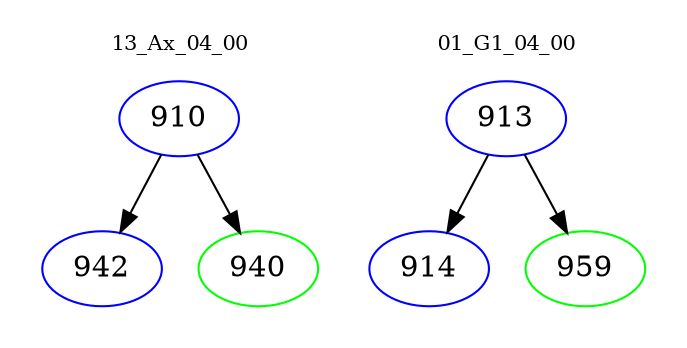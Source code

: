 digraph{
subgraph cluster_0 {
color = white
label = "13_Ax_04_00";
fontsize=10;
T0_910 [label="910", color="blue"]
T0_910 -> T0_942 [color="black"]
T0_942 [label="942", color="blue"]
T0_910 -> T0_940 [color="black"]
T0_940 [label="940", color="green"]
}
subgraph cluster_1 {
color = white
label = "01_G1_04_00";
fontsize=10;
T1_913 [label="913", color="blue"]
T1_913 -> T1_914 [color="black"]
T1_914 [label="914", color="blue"]
T1_913 -> T1_959 [color="black"]
T1_959 [label="959", color="green"]
}
}
